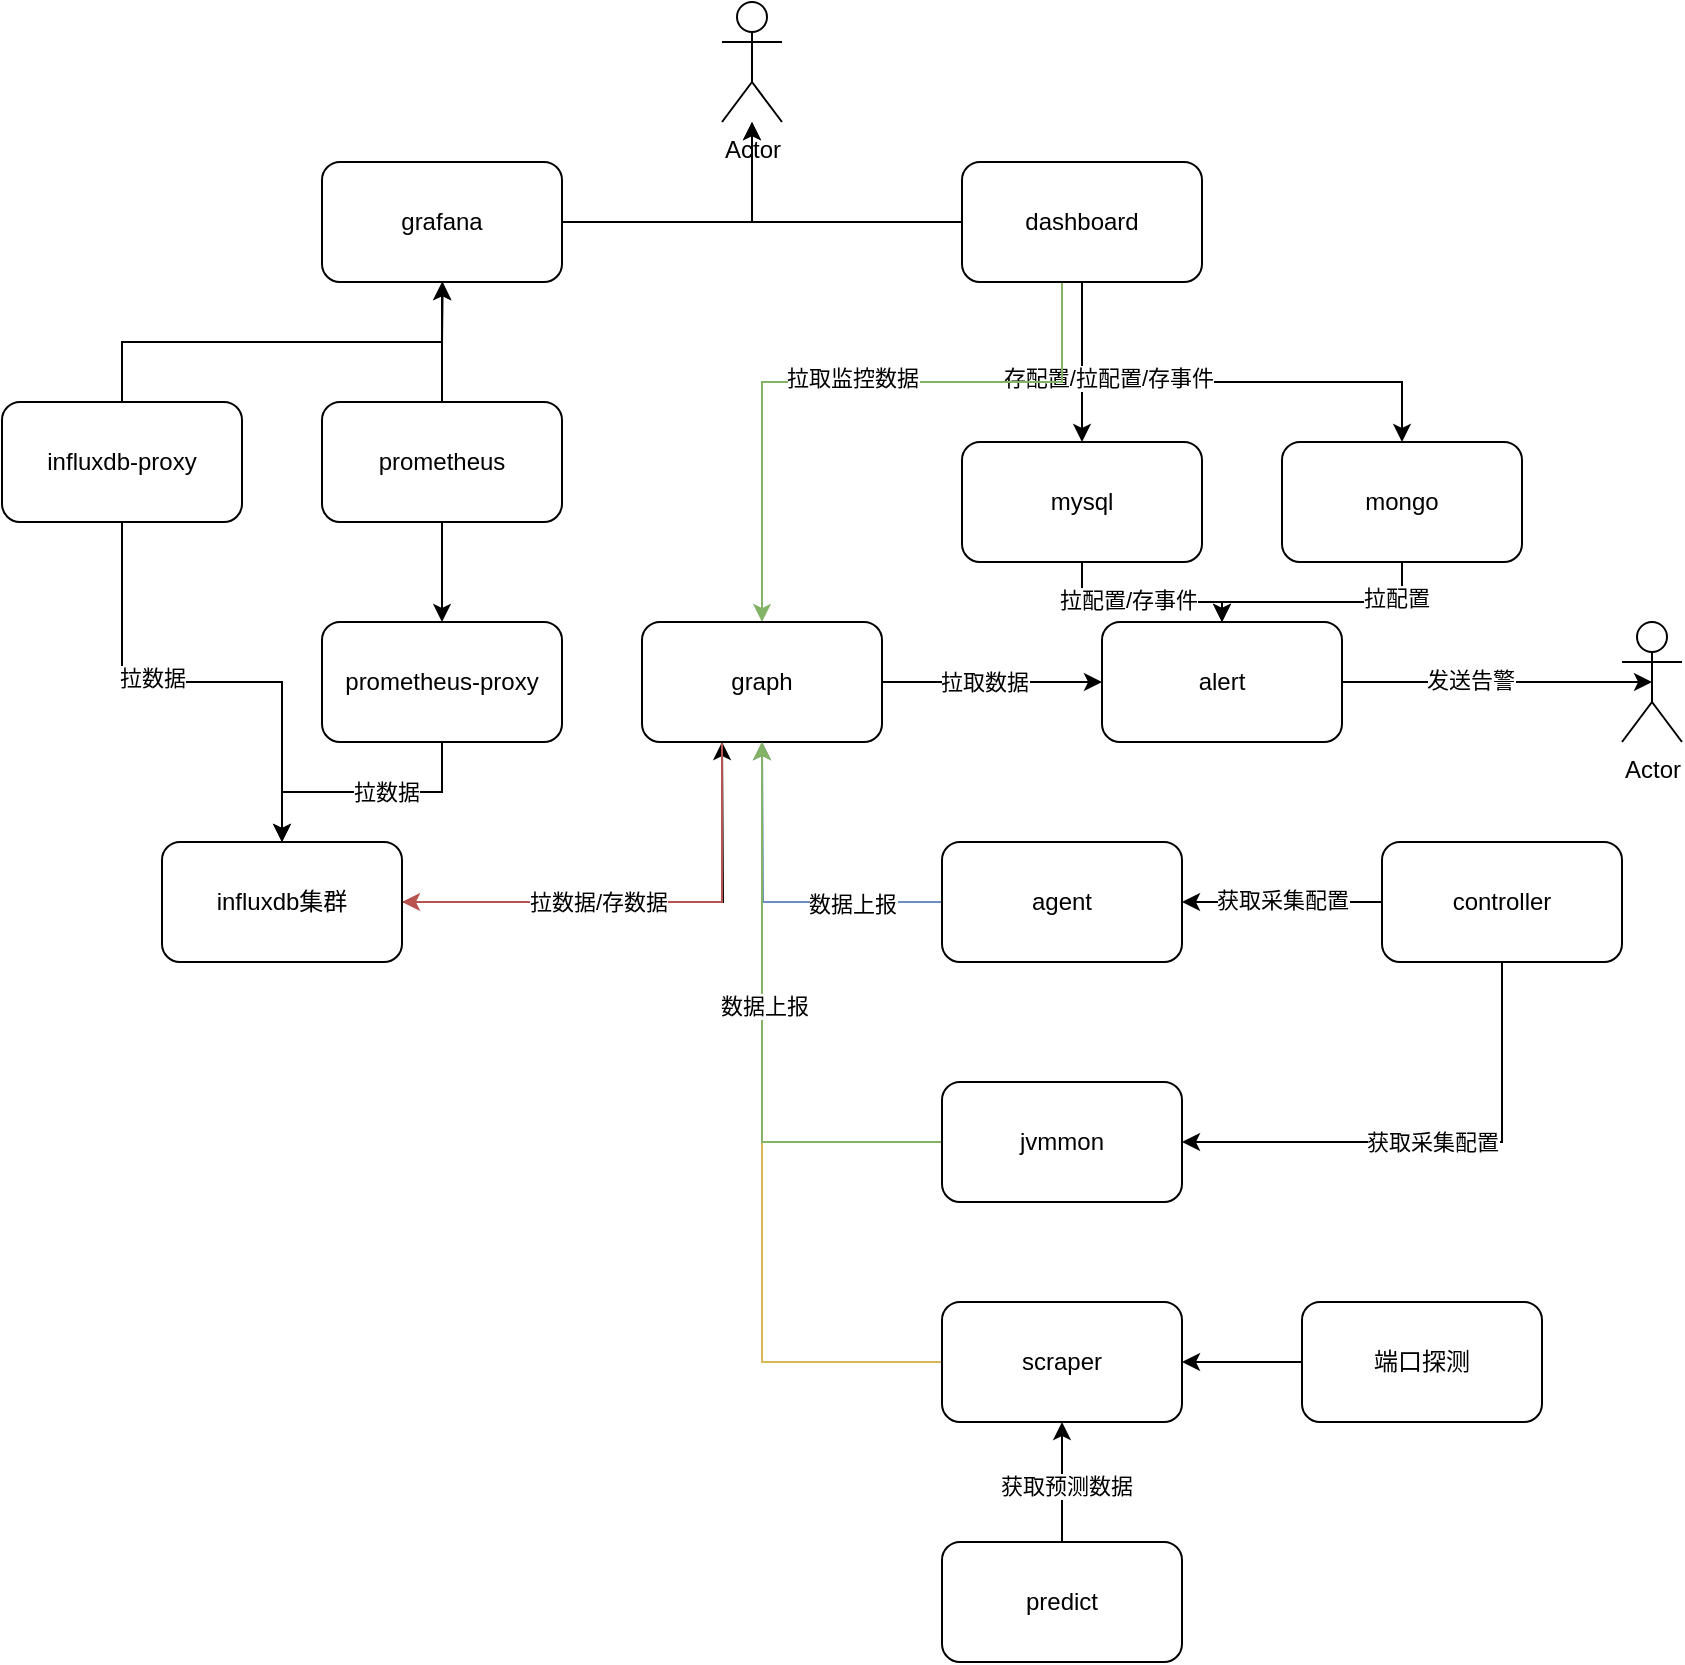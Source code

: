 <mxfile version="21.2.1" type="github">
  <diagram id="C5RBs43oDa-KdzZeNtuy" name="Page-1">
    <mxGraphModel dx="1841" dy="1035" grid="1" gridSize="10" guides="1" tooltips="1" connect="1" arrows="1" fold="1" page="1" pageScale="1" pageWidth="827" pageHeight="1169" math="0" shadow="0">
      <root>
        <mxCell id="WIyWlLk6GJQsqaUBKTNV-0" />
        <mxCell id="WIyWlLk6GJQsqaUBKTNV-1" parent="WIyWlLk6GJQsqaUBKTNV-0" />
        <mxCell id="lrxi3cdR3jTqpjhSWojQ-54" style="edgeStyle=orthogonalEdgeStyle;rounded=0;orthogonalLoop=1;jettySize=auto;html=1;exitX=0;exitY=0.5;exitDx=0;exitDy=0;entryX=0.5;entryY=1;entryDx=0;entryDy=0;fillColor=#fff2cc;strokeColor=#d6b656;" edge="1" parent="WIyWlLk6GJQsqaUBKTNV-1" source="iYIyhepeATZClFI1xBxI-1" target="lrxi3cdR3jTqpjhSWojQ-5">
          <mxGeometry relative="1" as="geometry" />
        </mxCell>
        <mxCell id="iYIyhepeATZClFI1xBxI-1" value="scraper" style="rounded=1;whiteSpace=wrap;html=1;" parent="WIyWlLk6GJQsqaUBKTNV-1" vertex="1">
          <mxGeometry x="510" y="750" width="120" height="60" as="geometry" />
        </mxCell>
        <mxCell id="iYIyhepeATZClFI1xBxI-4" value="" style="edgeStyle=orthogonalEdgeStyle;rounded=0;orthogonalLoop=1;jettySize=auto;html=1;" parent="WIyWlLk6GJQsqaUBKTNV-1" source="iYIyhepeATZClFI1xBxI-3" target="iYIyhepeATZClFI1xBxI-1" edge="1">
          <mxGeometry relative="1" as="geometry" />
        </mxCell>
        <mxCell id="iYIyhepeATZClFI1xBxI-5" value="获取预测数据" style="edgeLabel;html=1;align=center;verticalAlign=middle;resizable=0;points=[];" parent="iYIyhepeATZClFI1xBxI-4" vertex="1" connectable="0">
          <mxGeometry x="-0.073" y="-2" relative="1" as="geometry">
            <mxPoint as="offset" />
          </mxGeometry>
        </mxCell>
        <mxCell id="iYIyhepeATZClFI1xBxI-3" value="predict" style="rounded=1;whiteSpace=wrap;html=1;" parent="WIyWlLk6GJQsqaUBKTNV-1" vertex="1">
          <mxGeometry x="510" y="870" width="120" height="60" as="geometry" />
        </mxCell>
        <mxCell id="lrxi3cdR3jTqpjhSWojQ-0" value="Actor" style="shape=umlActor;verticalLabelPosition=bottom;verticalAlign=top;html=1;outlineConnect=0;" vertex="1" parent="WIyWlLk6GJQsqaUBKTNV-1">
          <mxGeometry x="400" y="100" width="30" height="60" as="geometry" />
        </mxCell>
        <mxCell id="lrxi3cdR3jTqpjhSWojQ-37" style="edgeStyle=orthogonalEdgeStyle;rounded=0;orthogonalLoop=1;jettySize=auto;html=1;" edge="1" parent="WIyWlLk6GJQsqaUBKTNV-1" source="lrxi3cdR3jTqpjhSWojQ-1" target="lrxi3cdR3jTqpjhSWojQ-0">
          <mxGeometry relative="1" as="geometry" />
        </mxCell>
        <mxCell id="lrxi3cdR3jTqpjhSWojQ-1" value="grafana" style="rounded=1;whiteSpace=wrap;html=1;" vertex="1" parent="WIyWlLk6GJQsqaUBKTNV-1">
          <mxGeometry x="200" y="180" width="120" height="60" as="geometry" />
        </mxCell>
        <mxCell id="lrxi3cdR3jTqpjhSWojQ-29" style="edgeStyle=orthogonalEdgeStyle;rounded=0;orthogonalLoop=1;jettySize=auto;html=1;exitX=0.5;exitY=1;exitDx=0;exitDy=0;entryX=0.5;entryY=0;entryDx=0;entryDy=0;" edge="1" parent="WIyWlLk6GJQsqaUBKTNV-1" source="lrxi3cdR3jTqpjhSWojQ-2" target="lrxi3cdR3jTqpjhSWojQ-17">
          <mxGeometry relative="1" as="geometry" />
        </mxCell>
        <mxCell id="lrxi3cdR3jTqpjhSWojQ-30" style="edgeStyle=orthogonalEdgeStyle;rounded=0;orthogonalLoop=1;jettySize=auto;html=1;exitX=0.5;exitY=1;exitDx=0;exitDy=0;entryX=0.5;entryY=0;entryDx=0;entryDy=0;" edge="1" parent="WIyWlLk6GJQsqaUBKTNV-1" source="lrxi3cdR3jTqpjhSWojQ-2" target="lrxi3cdR3jTqpjhSWojQ-18">
          <mxGeometry relative="1" as="geometry">
            <Array as="points">
              <mxPoint x="580" y="290" />
              <mxPoint x="740" y="290" />
            </Array>
          </mxGeometry>
        </mxCell>
        <mxCell id="lrxi3cdR3jTqpjhSWojQ-50" value="存配置/拉配置/存事件" style="edgeLabel;html=1;align=center;verticalAlign=middle;resizable=0;points=[];" vertex="1" connectable="0" parent="lrxi3cdR3jTqpjhSWojQ-30">
          <mxGeometry x="-0.474" y="2" relative="1" as="geometry">
            <mxPoint as="offset" />
          </mxGeometry>
        </mxCell>
        <mxCell id="lrxi3cdR3jTqpjhSWojQ-38" style="edgeStyle=orthogonalEdgeStyle;rounded=0;orthogonalLoop=1;jettySize=auto;html=1;" edge="1" parent="WIyWlLk6GJQsqaUBKTNV-1" source="lrxi3cdR3jTqpjhSWojQ-2" target="lrxi3cdR3jTqpjhSWojQ-0">
          <mxGeometry relative="1" as="geometry" />
        </mxCell>
        <mxCell id="lrxi3cdR3jTqpjhSWojQ-48" style="edgeStyle=orthogonalEdgeStyle;rounded=0;orthogonalLoop=1;jettySize=auto;html=1;fillColor=#d5e8d4;strokeColor=#82b366;" edge="1" parent="WIyWlLk6GJQsqaUBKTNV-1" source="lrxi3cdR3jTqpjhSWojQ-2">
          <mxGeometry relative="1" as="geometry">
            <mxPoint x="420" y="410" as="targetPoint" />
            <Array as="points">
              <mxPoint x="570" y="290" />
              <mxPoint x="420" y="290" />
            </Array>
          </mxGeometry>
        </mxCell>
        <mxCell id="lrxi3cdR3jTqpjhSWojQ-49" value="拉取监控数据" style="edgeLabel;html=1;align=center;verticalAlign=middle;resizable=0;points=[];" vertex="1" connectable="0" parent="lrxi3cdR3jTqpjhSWojQ-48">
          <mxGeometry x="-0.029" y="-2" relative="1" as="geometry">
            <mxPoint as="offset" />
          </mxGeometry>
        </mxCell>
        <mxCell id="lrxi3cdR3jTqpjhSWojQ-2" value="dashboard" style="rounded=1;whiteSpace=wrap;html=1;" vertex="1" parent="WIyWlLk6GJQsqaUBKTNV-1">
          <mxGeometry x="520" y="180" width="120" height="60" as="geometry" />
        </mxCell>
        <mxCell id="lrxi3cdR3jTqpjhSWojQ-13" style="edgeStyle=orthogonalEdgeStyle;rounded=0;orthogonalLoop=1;jettySize=auto;html=1;exitX=0.5;exitY=1;exitDx=0;exitDy=0;" edge="1" parent="WIyWlLk6GJQsqaUBKTNV-1" source="lrxi3cdR3jTqpjhSWojQ-3" target="lrxi3cdR3jTqpjhSWojQ-4">
          <mxGeometry relative="1" as="geometry" />
        </mxCell>
        <mxCell id="lrxi3cdR3jTqpjhSWojQ-45" value="拉数据" style="edgeLabel;html=1;align=center;verticalAlign=middle;resizable=0;points=[];" vertex="1" connectable="0" parent="lrxi3cdR3jTqpjhSWojQ-13">
          <mxGeometry x="-0.213" y="2" relative="1" as="geometry">
            <mxPoint as="offset" />
          </mxGeometry>
        </mxCell>
        <mxCell id="lrxi3cdR3jTqpjhSWojQ-15" style="edgeStyle=orthogonalEdgeStyle;rounded=0;orthogonalLoop=1;jettySize=auto;html=1;exitX=0.5;exitY=0;exitDx=0;exitDy=0;entryX=0.5;entryY=1;entryDx=0;entryDy=0;" edge="1" parent="WIyWlLk6GJQsqaUBKTNV-1" source="lrxi3cdR3jTqpjhSWojQ-3" target="lrxi3cdR3jTqpjhSWojQ-1">
          <mxGeometry relative="1" as="geometry" />
        </mxCell>
        <mxCell id="lrxi3cdR3jTqpjhSWojQ-3" value="influxdb-proxy" style="rounded=1;whiteSpace=wrap;html=1;" vertex="1" parent="WIyWlLk6GJQsqaUBKTNV-1">
          <mxGeometry x="40" y="300" width="120" height="60" as="geometry" />
        </mxCell>
        <mxCell id="lrxi3cdR3jTqpjhSWojQ-57" style="edgeStyle=orthogonalEdgeStyle;rounded=0;orthogonalLoop=1;jettySize=auto;html=1;exitX=1;exitY=0.5;exitDx=0;exitDy=0;" edge="1" parent="WIyWlLk6GJQsqaUBKTNV-1" source="lrxi3cdR3jTqpjhSWojQ-4">
          <mxGeometry relative="1" as="geometry">
            <mxPoint x="400" y="470" as="targetPoint" />
          </mxGeometry>
        </mxCell>
        <mxCell id="lrxi3cdR3jTqpjhSWojQ-4" value="influxdb集群" style="rounded=1;whiteSpace=wrap;html=1;" vertex="1" parent="WIyWlLk6GJQsqaUBKTNV-1">
          <mxGeometry x="120" y="520" width="120" height="60" as="geometry" />
        </mxCell>
        <mxCell id="lrxi3cdR3jTqpjhSWojQ-9" style="edgeStyle=orthogonalEdgeStyle;rounded=0;orthogonalLoop=1;jettySize=auto;html=1;entryX=1;entryY=0.5;entryDx=0;entryDy=0;fillColor=#f8cecc;strokeColor=#b85450;" edge="1" parent="WIyWlLk6GJQsqaUBKTNV-1" source="lrxi3cdR3jTqpjhSWojQ-5" target="lrxi3cdR3jTqpjhSWojQ-4">
          <mxGeometry relative="1" as="geometry">
            <Array as="points">
              <mxPoint x="400" y="550" />
            </Array>
          </mxGeometry>
        </mxCell>
        <mxCell id="lrxi3cdR3jTqpjhSWojQ-10" value="拉数据/存数据" style="edgeLabel;html=1;align=center;verticalAlign=middle;resizable=0;points=[];" vertex="1" connectable="0" parent="lrxi3cdR3jTqpjhSWojQ-9">
          <mxGeometry x="0.187" y="-1" relative="1" as="geometry">
            <mxPoint y="1" as="offset" />
          </mxGeometry>
        </mxCell>
        <mxCell id="lrxi3cdR3jTqpjhSWojQ-20" style="edgeStyle=orthogonalEdgeStyle;rounded=0;orthogonalLoop=1;jettySize=auto;html=1;exitX=1;exitY=0.5;exitDx=0;exitDy=0;" edge="1" parent="WIyWlLk6GJQsqaUBKTNV-1" source="lrxi3cdR3jTqpjhSWojQ-5" target="lrxi3cdR3jTqpjhSWojQ-19">
          <mxGeometry relative="1" as="geometry" />
        </mxCell>
        <mxCell id="lrxi3cdR3jTqpjhSWojQ-40" value="拉取数据" style="edgeLabel;html=1;align=center;verticalAlign=middle;resizable=0;points=[];" vertex="1" connectable="0" parent="lrxi3cdR3jTqpjhSWojQ-20">
          <mxGeometry x="-0.071" relative="1" as="geometry">
            <mxPoint as="offset" />
          </mxGeometry>
        </mxCell>
        <mxCell id="lrxi3cdR3jTqpjhSWojQ-5" value="graph" style="rounded=1;whiteSpace=wrap;html=1;" vertex="1" parent="WIyWlLk6GJQsqaUBKTNV-1">
          <mxGeometry x="360" y="410" width="120" height="60" as="geometry" />
        </mxCell>
        <mxCell id="lrxi3cdR3jTqpjhSWojQ-12" style="edgeStyle=orthogonalEdgeStyle;rounded=0;orthogonalLoop=1;jettySize=auto;html=1;exitX=0.5;exitY=1;exitDx=0;exitDy=0;entryX=0.5;entryY=0;entryDx=0;entryDy=0;" edge="1" parent="WIyWlLk6GJQsqaUBKTNV-1" source="lrxi3cdR3jTqpjhSWojQ-6" target="lrxi3cdR3jTqpjhSWojQ-8">
          <mxGeometry relative="1" as="geometry" />
        </mxCell>
        <mxCell id="lrxi3cdR3jTqpjhSWojQ-16" style="edgeStyle=orthogonalEdgeStyle;rounded=0;orthogonalLoop=1;jettySize=auto;html=1;exitX=0.5;exitY=0;exitDx=0;exitDy=0;" edge="1" parent="WIyWlLk6GJQsqaUBKTNV-1" source="lrxi3cdR3jTqpjhSWojQ-6">
          <mxGeometry relative="1" as="geometry">
            <mxPoint x="260.333" y="240" as="targetPoint" />
          </mxGeometry>
        </mxCell>
        <mxCell id="lrxi3cdR3jTqpjhSWojQ-6" value="prometheus" style="rounded=1;whiteSpace=wrap;html=1;" vertex="1" parent="WIyWlLk6GJQsqaUBKTNV-1">
          <mxGeometry x="200" y="300" width="120" height="60" as="geometry" />
        </mxCell>
        <mxCell id="lrxi3cdR3jTqpjhSWojQ-11" style="edgeStyle=orthogonalEdgeStyle;rounded=0;orthogonalLoop=1;jettySize=auto;html=1;exitX=0.5;exitY=1;exitDx=0;exitDy=0;entryX=0.5;entryY=0;entryDx=0;entryDy=0;" edge="1" parent="WIyWlLk6GJQsqaUBKTNV-1" source="lrxi3cdR3jTqpjhSWojQ-8" target="lrxi3cdR3jTqpjhSWojQ-4">
          <mxGeometry relative="1" as="geometry" />
        </mxCell>
        <mxCell id="lrxi3cdR3jTqpjhSWojQ-46" value="拉数据" style="edgeLabel;html=1;align=center;verticalAlign=middle;resizable=0;points=[];" vertex="1" connectable="0" parent="lrxi3cdR3jTqpjhSWojQ-11">
          <mxGeometry x="-0.18" relative="1" as="geometry">
            <mxPoint as="offset" />
          </mxGeometry>
        </mxCell>
        <mxCell id="lrxi3cdR3jTqpjhSWojQ-8" value="prometheus-proxy" style="rounded=1;whiteSpace=wrap;html=1;" vertex="1" parent="WIyWlLk6GJQsqaUBKTNV-1">
          <mxGeometry x="200" y="410" width="120" height="60" as="geometry" />
        </mxCell>
        <mxCell id="lrxi3cdR3jTqpjhSWojQ-31" style="edgeStyle=orthogonalEdgeStyle;rounded=0;orthogonalLoop=1;jettySize=auto;html=1;exitX=0.5;exitY=1;exitDx=0;exitDy=0;entryX=0.5;entryY=0;entryDx=0;entryDy=0;" edge="1" parent="WIyWlLk6GJQsqaUBKTNV-1" source="lrxi3cdR3jTqpjhSWojQ-17" target="lrxi3cdR3jTqpjhSWojQ-19">
          <mxGeometry relative="1" as="geometry" />
        </mxCell>
        <mxCell id="lrxi3cdR3jTqpjhSWojQ-43" value="拉配置/存事件" style="edgeLabel;html=1;align=center;verticalAlign=middle;resizable=0;points=[];" vertex="1" connectable="0" parent="lrxi3cdR3jTqpjhSWojQ-31">
          <mxGeometry x="-0.139" y="1" relative="1" as="geometry">
            <mxPoint as="offset" />
          </mxGeometry>
        </mxCell>
        <mxCell id="lrxi3cdR3jTqpjhSWojQ-17" value="mysql" style="rounded=1;whiteSpace=wrap;html=1;" vertex="1" parent="WIyWlLk6GJQsqaUBKTNV-1">
          <mxGeometry x="520" y="320" width="120" height="60" as="geometry" />
        </mxCell>
        <mxCell id="lrxi3cdR3jTqpjhSWojQ-32" style="edgeStyle=orthogonalEdgeStyle;rounded=0;orthogonalLoop=1;jettySize=auto;html=1;entryX=0.5;entryY=0;entryDx=0;entryDy=0;" edge="1" parent="WIyWlLk6GJQsqaUBKTNV-1" source="lrxi3cdR3jTqpjhSWojQ-18" target="lrxi3cdR3jTqpjhSWojQ-19">
          <mxGeometry relative="1" as="geometry">
            <Array as="points">
              <mxPoint x="740" y="400" />
              <mxPoint x="650" y="400" />
            </Array>
          </mxGeometry>
        </mxCell>
        <mxCell id="lrxi3cdR3jTqpjhSWojQ-44" value="拉配置" style="edgeLabel;html=1;align=center;verticalAlign=middle;resizable=0;points=[];" vertex="1" connectable="0" parent="lrxi3cdR3jTqpjhSWojQ-32">
          <mxGeometry x="-0.607" y="-2" relative="1" as="geometry">
            <mxPoint as="offset" />
          </mxGeometry>
        </mxCell>
        <mxCell id="lrxi3cdR3jTqpjhSWojQ-18" value="mongo" style="rounded=1;whiteSpace=wrap;html=1;" vertex="1" parent="WIyWlLk6GJQsqaUBKTNV-1">
          <mxGeometry x="680" y="320" width="120" height="60" as="geometry" />
        </mxCell>
        <mxCell id="lrxi3cdR3jTqpjhSWojQ-39" style="edgeStyle=orthogonalEdgeStyle;rounded=0;orthogonalLoop=1;jettySize=auto;html=1;entryX=0.5;entryY=0.5;entryDx=0;entryDy=0;entryPerimeter=0;" edge="1" parent="WIyWlLk6GJQsqaUBKTNV-1" source="lrxi3cdR3jTqpjhSWojQ-19" target="lrxi3cdR3jTqpjhSWojQ-21">
          <mxGeometry relative="1" as="geometry" />
        </mxCell>
        <mxCell id="lrxi3cdR3jTqpjhSWojQ-41" value="发送告警" style="edgeLabel;html=1;align=center;verticalAlign=middle;resizable=0;points=[];" vertex="1" connectable="0" parent="lrxi3cdR3jTqpjhSWojQ-39">
          <mxGeometry x="-0.178" y="1" relative="1" as="geometry">
            <mxPoint as="offset" />
          </mxGeometry>
        </mxCell>
        <mxCell id="lrxi3cdR3jTqpjhSWojQ-19" value="alert" style="rounded=1;whiteSpace=wrap;html=1;" vertex="1" parent="WIyWlLk6GJQsqaUBKTNV-1">
          <mxGeometry x="590" y="410" width="120" height="60" as="geometry" />
        </mxCell>
        <mxCell id="lrxi3cdR3jTqpjhSWojQ-21" value="Actor" style="shape=umlActor;verticalLabelPosition=bottom;verticalAlign=top;html=1;outlineConnect=0;" vertex="1" parent="WIyWlLk6GJQsqaUBKTNV-1">
          <mxGeometry x="850" y="410" width="30" height="60" as="geometry" />
        </mxCell>
        <mxCell id="lrxi3cdR3jTqpjhSWojQ-27" style="edgeStyle=orthogonalEdgeStyle;rounded=0;orthogonalLoop=1;jettySize=auto;html=1;fillColor=#dae8fc;strokeColor=#6c8ebf;" edge="1" parent="WIyWlLk6GJQsqaUBKTNV-1" source="lrxi3cdR3jTqpjhSWojQ-24">
          <mxGeometry relative="1" as="geometry">
            <mxPoint x="420" y="470" as="targetPoint" />
          </mxGeometry>
        </mxCell>
        <mxCell id="lrxi3cdR3jTqpjhSWojQ-28" value="数据上报" style="edgeLabel;html=1;align=center;verticalAlign=middle;resizable=0;points=[];" vertex="1" connectable="0" parent="lrxi3cdR3jTqpjhSWojQ-27">
          <mxGeometry x="-0.471" y="1" relative="1" as="geometry">
            <mxPoint as="offset" />
          </mxGeometry>
        </mxCell>
        <mxCell id="lrxi3cdR3jTqpjhSWojQ-24" value="agent" style="rounded=1;whiteSpace=wrap;html=1;" vertex="1" parent="WIyWlLk6GJQsqaUBKTNV-1">
          <mxGeometry x="510" y="520" width="120" height="60" as="geometry" />
        </mxCell>
        <mxCell id="lrxi3cdR3jTqpjhSWojQ-51" style="edgeStyle=orthogonalEdgeStyle;rounded=0;orthogonalLoop=1;jettySize=auto;html=1;exitX=0;exitY=0.5;exitDx=0;exitDy=0;fillColor=#d5e8d4;strokeColor=#82b366;" edge="1" parent="WIyWlLk6GJQsqaUBKTNV-1" source="lrxi3cdR3jTqpjhSWojQ-25" target="lrxi3cdR3jTqpjhSWojQ-5">
          <mxGeometry relative="1" as="geometry" />
        </mxCell>
        <mxCell id="lrxi3cdR3jTqpjhSWojQ-52" value="数据上报" style="edgeLabel;html=1;align=center;verticalAlign=middle;resizable=0;points=[];" vertex="1" connectable="0" parent="lrxi3cdR3jTqpjhSWojQ-51">
          <mxGeometry x="0.092" y="-1" relative="1" as="geometry">
            <mxPoint as="offset" />
          </mxGeometry>
        </mxCell>
        <mxCell id="lrxi3cdR3jTqpjhSWojQ-25" value="jvmmon" style="rounded=1;whiteSpace=wrap;html=1;" vertex="1" parent="WIyWlLk6GJQsqaUBKTNV-1">
          <mxGeometry x="510" y="640" width="120" height="60" as="geometry" />
        </mxCell>
        <mxCell id="lrxi3cdR3jTqpjhSWojQ-33" style="edgeStyle=orthogonalEdgeStyle;rounded=0;orthogonalLoop=1;jettySize=auto;html=1;exitX=0;exitY=0.5;exitDx=0;exitDy=0;entryX=1;entryY=0.5;entryDx=0;entryDy=0;" edge="1" parent="WIyWlLk6GJQsqaUBKTNV-1" source="lrxi3cdR3jTqpjhSWojQ-26" target="lrxi3cdR3jTqpjhSWojQ-24">
          <mxGeometry relative="1" as="geometry" />
        </mxCell>
        <mxCell id="lrxi3cdR3jTqpjhSWojQ-34" value="获取采集配置" style="edgeLabel;html=1;align=center;verticalAlign=middle;resizable=0;points=[];" vertex="1" connectable="0" parent="lrxi3cdR3jTqpjhSWojQ-33">
          <mxGeometry x="-0.002" y="-1" relative="1" as="geometry">
            <mxPoint as="offset" />
          </mxGeometry>
        </mxCell>
        <mxCell id="lrxi3cdR3jTqpjhSWojQ-36" value="获取采集配置" style="edgeStyle=orthogonalEdgeStyle;rounded=0;orthogonalLoop=1;jettySize=auto;html=1;entryX=1;entryY=0.5;entryDx=0;entryDy=0;" edge="1" parent="WIyWlLk6GJQsqaUBKTNV-1" source="lrxi3cdR3jTqpjhSWojQ-26" target="lrxi3cdR3jTqpjhSWojQ-25">
          <mxGeometry relative="1" as="geometry">
            <Array as="points">
              <mxPoint x="790" y="670" />
            </Array>
          </mxGeometry>
        </mxCell>
        <mxCell id="lrxi3cdR3jTqpjhSWojQ-26" value="controller" style="rounded=1;whiteSpace=wrap;html=1;" vertex="1" parent="WIyWlLk6GJQsqaUBKTNV-1">
          <mxGeometry x="730" y="520" width="120" height="60" as="geometry" />
        </mxCell>
        <mxCell id="lrxi3cdR3jTqpjhSWojQ-56" style="edgeStyle=orthogonalEdgeStyle;rounded=0;orthogonalLoop=1;jettySize=auto;html=1;exitX=0;exitY=0.5;exitDx=0;exitDy=0;" edge="1" parent="WIyWlLk6GJQsqaUBKTNV-1" source="lrxi3cdR3jTqpjhSWojQ-55" target="iYIyhepeATZClFI1xBxI-1">
          <mxGeometry relative="1" as="geometry" />
        </mxCell>
        <mxCell id="lrxi3cdR3jTqpjhSWojQ-55" value="端口探测" style="rounded=1;whiteSpace=wrap;html=1;" vertex="1" parent="WIyWlLk6GJQsqaUBKTNV-1">
          <mxGeometry x="690" y="750" width="120" height="60" as="geometry" />
        </mxCell>
      </root>
    </mxGraphModel>
  </diagram>
</mxfile>
